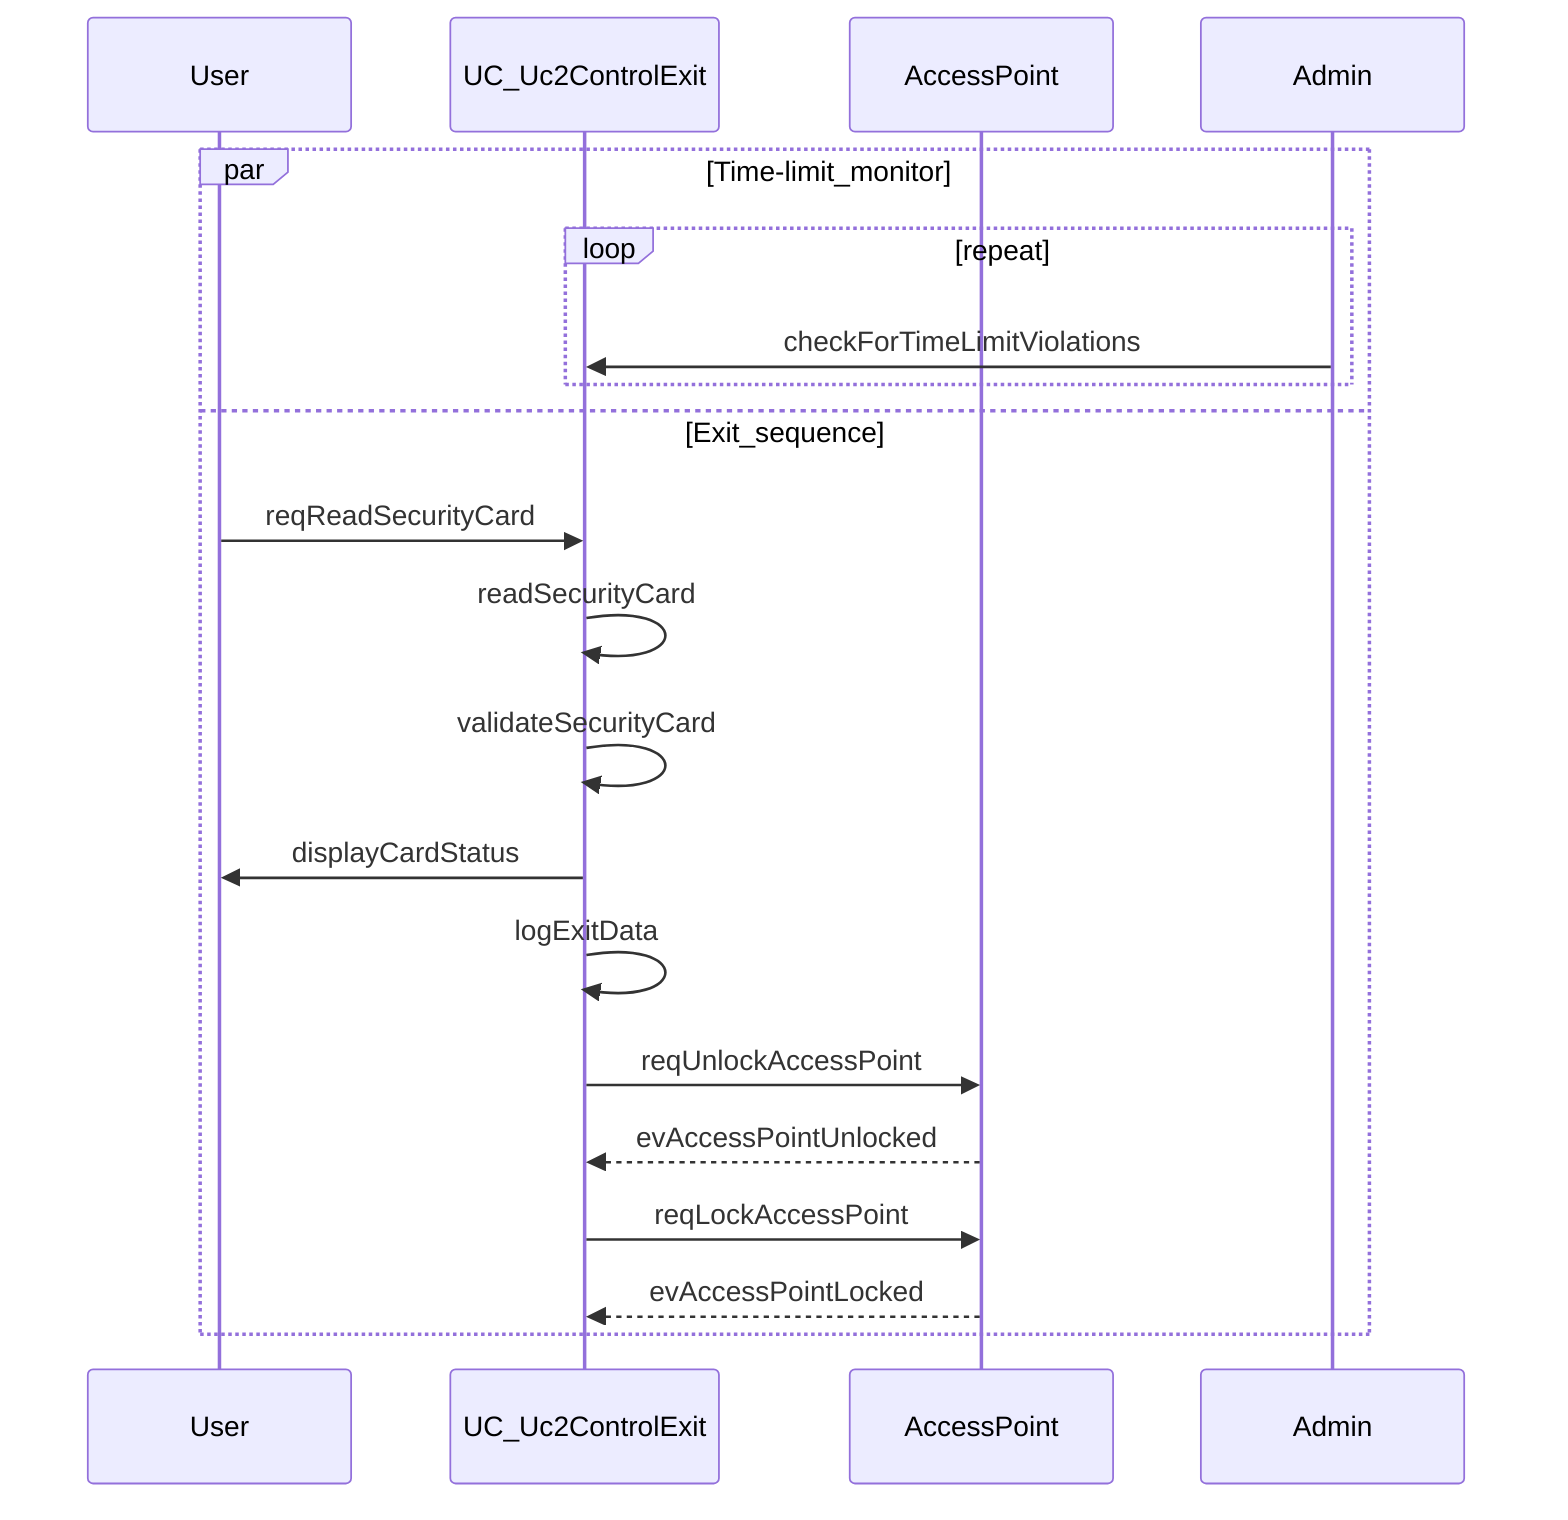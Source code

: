 sequenceDiagram
    %% lifelines
    participant User
    participant System as UC_Uc2ControlExit
    participant AccessPoint
    participant Admin

    par Time-limit_monitor
        loop repeat
            Admin ->> System: checkForTimeLimitViolations
        end
    and Exit_sequence
        User        ->> System      : reqReadSecurityCard
        System      ->> System      : readSecurityCard
        System      ->> System      : validateSecurityCard
        System      ->> User        : displayCardStatus

        System      ->> System      : logExitData
        System      ->> AccessPoint : reqUnlockAccessPoint
        AccessPoint -->> System     : evAccessPointUnlocked

        System      ->> AccessPoint : reqLockAccessPoint
        AccessPoint -->> System     : evAccessPointLocked
    end